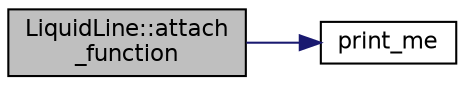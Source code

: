 digraph "LiquidLine::attach_function"
{
  edge [fontname="Helvetica",fontsize="11",labelfontname="Helvetica",labelfontsize="11"];
  node [fontname="Helvetica",fontsize="11",shape=record];
  rankdir="LR";
  Node15 [label="LiquidLine::attach\l_function",height=0.2,width=0.4,color="black", fillcolor="grey75", style="filled", fontcolor="black"];
  Node15 -> Node16 [color="midnightblue",fontsize="11",style="solid",fontname="Helvetica"];
  Node16 [label="print_me",height=0.2,width=0.4,color="black", fillcolor="white", style="filled",URL="$_liquid_menu_8h.html#afdff178c8b0daebe2b907aad7637ac8c",tooltip="Prints the number passed to it in a specific way. "];
}
